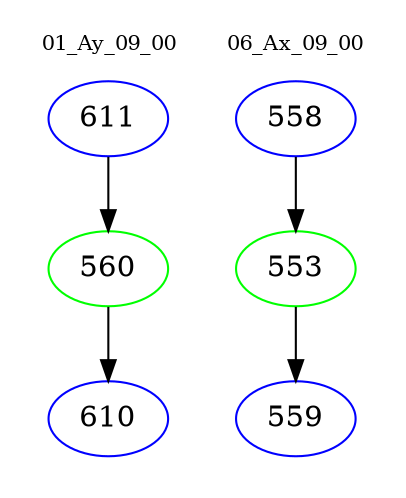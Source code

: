 digraph{
subgraph cluster_0 {
color = white
label = "01_Ay_09_00";
fontsize=10;
T0_611 [label="611", color="blue"]
T0_611 -> T0_560 [color="black"]
T0_560 [label="560", color="green"]
T0_560 -> T0_610 [color="black"]
T0_610 [label="610", color="blue"]
}
subgraph cluster_1 {
color = white
label = "06_Ax_09_00";
fontsize=10;
T1_558 [label="558", color="blue"]
T1_558 -> T1_553 [color="black"]
T1_553 [label="553", color="green"]
T1_553 -> T1_559 [color="black"]
T1_559 [label="559", color="blue"]
}
}
